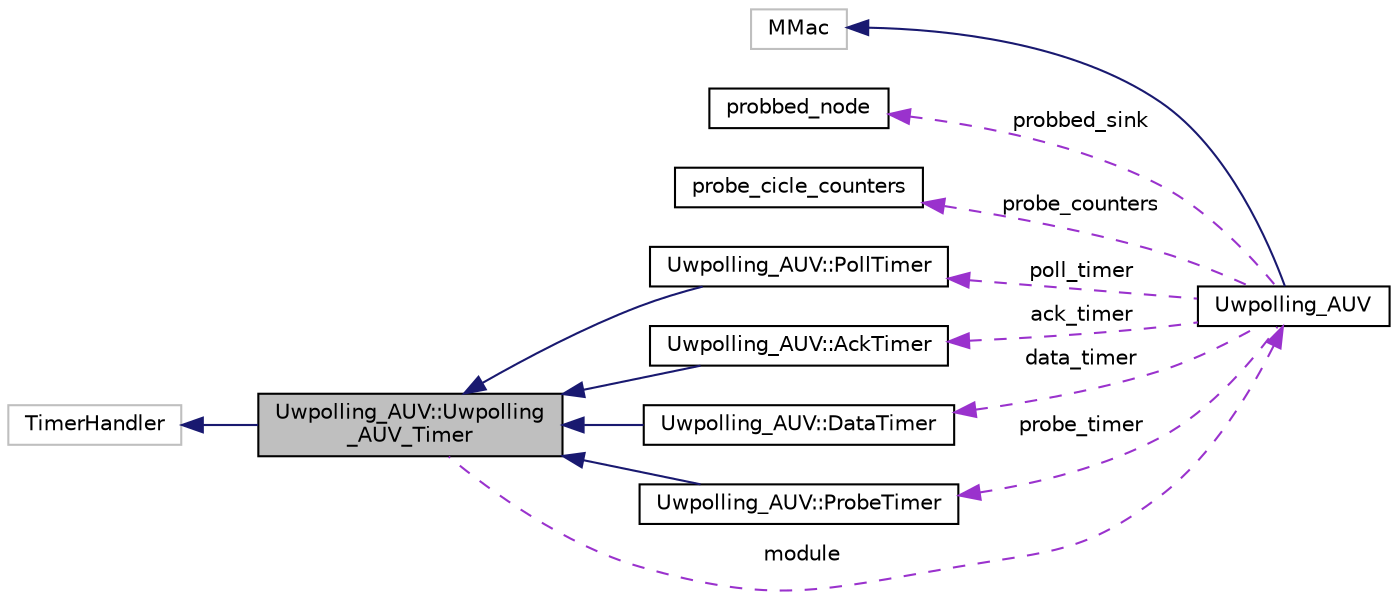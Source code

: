 digraph "Uwpolling_AUV::Uwpolling_AUV_Timer"
{
 // LATEX_PDF_SIZE
  edge [fontname="Helvetica",fontsize="10",labelfontname="Helvetica",labelfontsize="10"];
  node [fontname="Helvetica",fontsize="10",shape=record];
  rankdir="LR";
  Node1 [label="Uwpolling_AUV::Uwpolling\l_AUV_Timer",height=0.2,width=0.4,color="black", fillcolor="grey75", style="filled", fontcolor="black",tooltip="Class that describes the timer in the AUV."];
  Node2 -> Node1 [dir="back",color="midnightblue",fontsize="10",style="solid",fontname="Helvetica"];
  Node2 [label="TimerHandler",height=0.2,width=0.4,color="grey75", fillcolor="white", style="filled",tooltip=" "];
  Node3 -> Node1 [dir="back",color="darkorchid3",fontsize="10",style="dashed",label=" module" ,fontname="Helvetica"];
  Node3 [label="Uwpolling_AUV",height=0.2,width=0.4,color="black", fillcolor="white", style="filled",URL="$classUwpolling__AUV.html",tooltip="Class used to represent the UWPOLLING MAC layer of the AUV."];
  Node4 -> Node3 [dir="back",color="midnightblue",fontsize="10",style="solid",fontname="Helvetica"];
  Node4 [label="MMac",height=0.2,width=0.4,color="grey75", fillcolor="white", style="filled",tooltip=" "];
  Node5 -> Node3 [dir="back",color="darkorchid3",fontsize="10",style="dashed",label=" poll_timer" ,fontname="Helvetica"];
  Node5 [label="Uwpolling_AUV::PollTimer",height=0.2,width=0.4,color="black", fillcolor="white", style="filled",URL="$classUwpolling__AUV_1_1PollTimer.html",tooltip=" "];
  Node1 -> Node5 [dir="back",color="midnightblue",fontsize="10",style="solid",fontname="Helvetica"];
  Node6 -> Node3 [dir="back",color="darkorchid3",fontsize="10",style="dashed",label=" ack_timer" ,fontname="Helvetica"];
  Node6 [label="Uwpolling_AUV::AckTimer",height=0.2,width=0.4,color="black", fillcolor="white", style="filled",URL="$classUwpolling__AUV_1_1AckTimer.html",tooltip=" "];
  Node1 -> Node6 [dir="back",color="midnightblue",fontsize="10",style="solid",fontname="Helvetica"];
  Node7 -> Node3 [dir="back",color="darkorchid3",fontsize="10",style="dashed",label=" probbed_sink" ,fontname="Helvetica"];
  Node7 [label="probbed_node",height=0.2,width=0.4,color="black", fillcolor="white", style="filled",URL="$structprobbed__node.html",tooltip="Internal structure where the AUV store the informations about the node to POLL."];
  Node8 -> Node3 [dir="back",color="darkorchid3",fontsize="10",style="dashed",label=" data_timer" ,fontname="Helvetica"];
  Node8 [label="Uwpolling_AUV::DataTimer",height=0.2,width=0.4,color="black", fillcolor="white", style="filled",URL="$classUwpolling__AUV_1_1DataTimer.html",tooltip="Class (inherited from Uwpolling_AUV_Timer) used to handle the timer of data packets When the AUV give..."];
  Node1 -> Node8 [dir="back",color="midnightblue",fontsize="10",style="solid",fontname="Helvetica"];
  Node9 -> Node3 [dir="back",color="darkorchid3",fontsize="10",style="dashed",label=" probe_counters" ,fontname="Helvetica"];
  Node9 [label="probe_cicle_counters",height=0.2,width=0.4,color="black", fillcolor="white", style="filled",URL="$structprobe__cicle__counters.html",tooltip="Struct used for handling the number of probes detected and received to estimate the number of neighbo..."];
  Node10 -> Node3 [dir="back",color="darkorchid3",fontsize="10",style="dashed",label=" probe_timer" ,fontname="Helvetica"];
  Node10 [label="Uwpolling_AUV::ProbeTimer",height=0.2,width=0.4,color="black", fillcolor="white", style="filled",URL="$classUwpolling__AUV_1_1ProbeTimer.html",tooltip="Class (inherited from Uwpolling_AUV_Timer) used to handle the Probe Timer."];
  Node1 -> Node10 [dir="back",color="midnightblue",fontsize="10",style="solid",fontname="Helvetica"];
}
